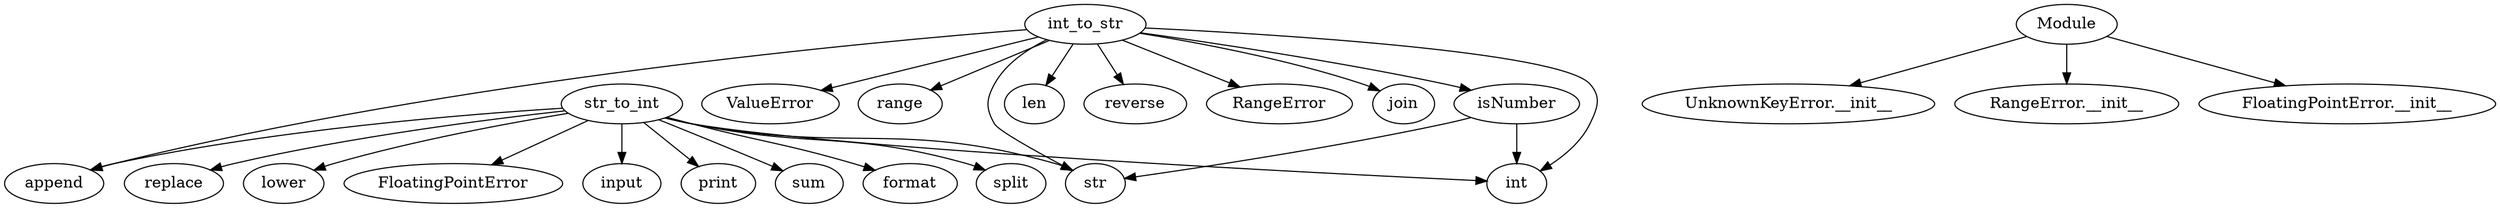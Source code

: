 strict digraph  {
isNumber;
str;
int;
str_to_int;
split;
replace;
append;
lower;
FloatingPointError;
input;
print;
sum;
format;
int_to_str;
ValueError;
range;
len;
reverse;
RangeError;
join;
Module;
"UnknownKeyError.__init__";
"RangeError.__init__";
"FloatingPointError.__init__";
isNumber -> str;
isNumber -> int;
str_to_int -> split;
str_to_int -> replace;
str_to_int -> append;
str_to_int -> lower;
str_to_int -> FloatingPointError;
str_to_int -> input;
str_to_int -> print;
str_to_int -> str;
str_to_int -> int;
str_to_int -> sum;
str_to_int -> format;
int_to_str -> isNumber;
int_to_str -> str;
int_to_str -> ValueError;
int_to_str -> range;
int_to_str -> len;
int_to_str -> append;
int_to_str -> reverse;
int_to_str -> int;
int_to_str -> RangeError;
int_to_str -> join;
Module -> "UnknownKeyError.__init__";
Module -> "RangeError.__init__";
Module -> "FloatingPointError.__init__";
}
